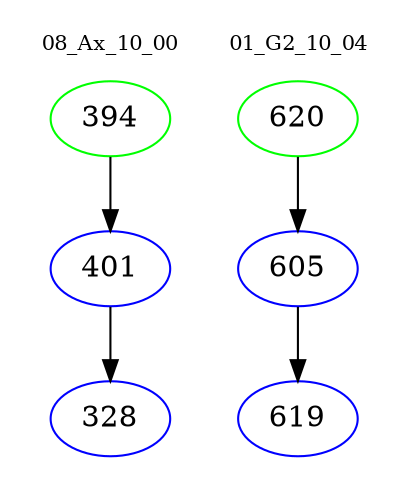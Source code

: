 digraph{
subgraph cluster_0 {
color = white
label = "08_Ax_10_00";
fontsize=10;
T0_394 [label="394", color="green"]
T0_394 -> T0_401 [color="black"]
T0_401 [label="401", color="blue"]
T0_401 -> T0_328 [color="black"]
T0_328 [label="328", color="blue"]
}
subgraph cluster_1 {
color = white
label = "01_G2_10_04";
fontsize=10;
T1_620 [label="620", color="green"]
T1_620 -> T1_605 [color="black"]
T1_605 [label="605", color="blue"]
T1_605 -> T1_619 [color="black"]
T1_619 [label="619", color="blue"]
}
}
